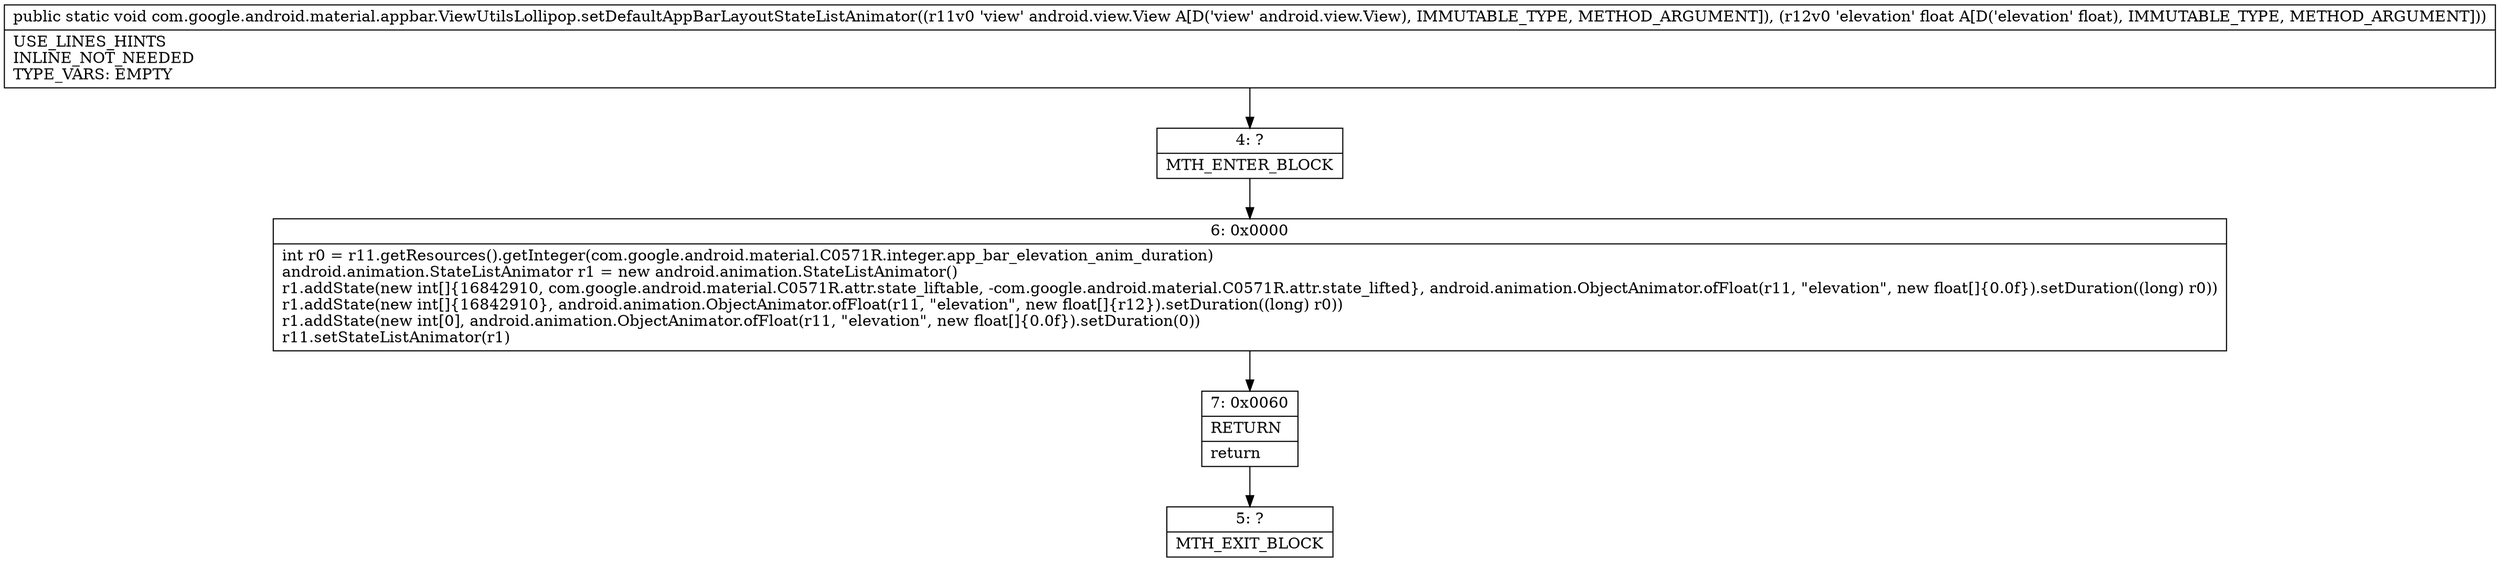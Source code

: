 digraph "CFG forcom.google.android.material.appbar.ViewUtilsLollipop.setDefaultAppBarLayoutStateListAnimator(Landroid\/view\/View;F)V" {
Node_4 [shape=record,label="{4\:\ ?|MTH_ENTER_BLOCK\l}"];
Node_6 [shape=record,label="{6\:\ 0x0000|int r0 = r11.getResources().getInteger(com.google.android.material.C0571R.integer.app_bar_elevation_anim_duration)\landroid.animation.StateListAnimator r1 = new android.animation.StateListAnimator()\lr1.addState(new int[]\{16842910, com.google.android.material.C0571R.attr.state_liftable, \-com.google.android.material.C0571R.attr.state_lifted\}, android.animation.ObjectAnimator.ofFloat(r11, \"elevation\", new float[]\{0.0f\}).setDuration((long) r0))\lr1.addState(new int[]\{16842910\}, android.animation.ObjectAnimator.ofFloat(r11, \"elevation\", new float[]\{r12\}).setDuration((long) r0))\lr1.addState(new int[0], android.animation.ObjectAnimator.ofFloat(r11, \"elevation\", new float[]\{0.0f\}).setDuration(0))\lr11.setStateListAnimator(r1)\l}"];
Node_7 [shape=record,label="{7\:\ 0x0060|RETURN\l|return\l}"];
Node_5 [shape=record,label="{5\:\ ?|MTH_EXIT_BLOCK\l}"];
MethodNode[shape=record,label="{public static void com.google.android.material.appbar.ViewUtilsLollipop.setDefaultAppBarLayoutStateListAnimator((r11v0 'view' android.view.View A[D('view' android.view.View), IMMUTABLE_TYPE, METHOD_ARGUMENT]), (r12v0 'elevation' float A[D('elevation' float), IMMUTABLE_TYPE, METHOD_ARGUMENT]))  | USE_LINES_HINTS\lINLINE_NOT_NEEDED\lTYPE_VARS: EMPTY\l}"];
MethodNode -> Node_4;Node_4 -> Node_6;
Node_6 -> Node_7;
Node_7 -> Node_5;
}

